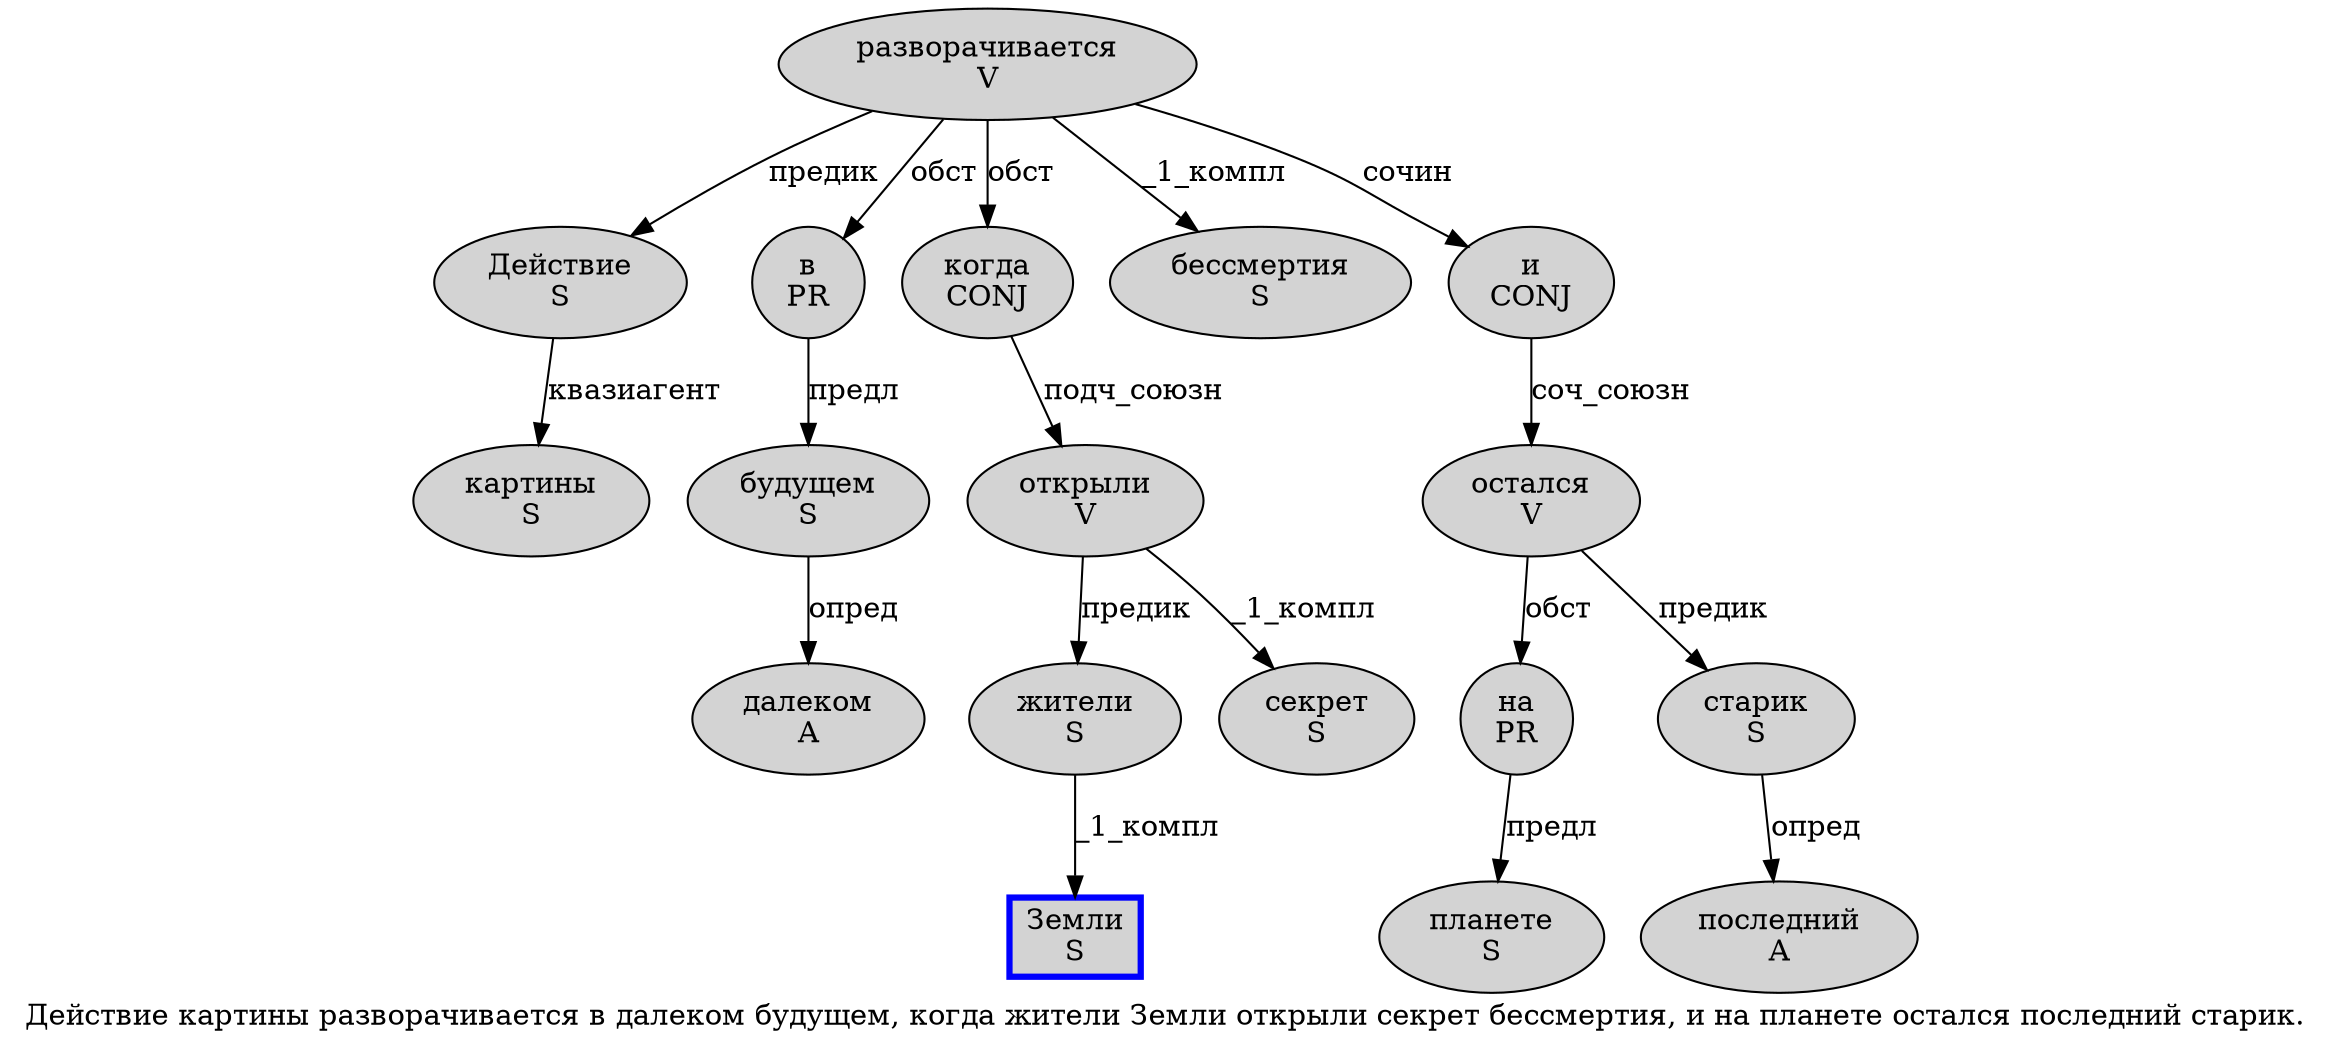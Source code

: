 digraph SENTENCE_777 {
	graph [label="Действие картины разворачивается в далеком будущем, когда жители Земли открыли секрет бессмертия, и на планете остался последний старик."]
	node [style=filled]
		0 [label="Действие
S" color="" fillcolor=lightgray penwidth=1 shape=ellipse]
		1 [label="картины
S" color="" fillcolor=lightgray penwidth=1 shape=ellipse]
		2 [label="разворачивается
V" color="" fillcolor=lightgray penwidth=1 shape=ellipse]
		3 [label="в
PR" color="" fillcolor=lightgray penwidth=1 shape=ellipse]
		4 [label="далеком
A" color="" fillcolor=lightgray penwidth=1 shape=ellipse]
		5 [label="будущем
S" color="" fillcolor=lightgray penwidth=1 shape=ellipse]
		7 [label="когда
CONJ" color="" fillcolor=lightgray penwidth=1 shape=ellipse]
		8 [label="жители
S" color="" fillcolor=lightgray penwidth=1 shape=ellipse]
		9 [label="Земли
S" color=blue fillcolor=lightgray penwidth=3 shape=box]
		10 [label="открыли
V" color="" fillcolor=lightgray penwidth=1 shape=ellipse]
		11 [label="секрет
S" color="" fillcolor=lightgray penwidth=1 shape=ellipse]
		12 [label="бессмертия
S" color="" fillcolor=lightgray penwidth=1 shape=ellipse]
		14 [label="и
CONJ" color="" fillcolor=lightgray penwidth=1 shape=ellipse]
		15 [label="на
PR" color="" fillcolor=lightgray penwidth=1 shape=ellipse]
		16 [label="планете
S" color="" fillcolor=lightgray penwidth=1 shape=ellipse]
		17 [label="остался
V" color="" fillcolor=lightgray penwidth=1 shape=ellipse]
		18 [label="последний
A" color="" fillcolor=lightgray penwidth=1 shape=ellipse]
		19 [label="старик
S" color="" fillcolor=lightgray penwidth=1 shape=ellipse]
			5 -> 4 [label="опред"]
			7 -> 10 [label="подч_союзн"]
			0 -> 1 [label="квазиагент"]
			2 -> 0 [label="предик"]
			2 -> 3 [label="обст"]
			2 -> 7 [label="обст"]
			2 -> 12 [label="_1_компл"]
			2 -> 14 [label="сочин"]
			19 -> 18 [label="опред"]
			3 -> 5 [label="предл"]
			8 -> 9 [label="_1_компл"]
			17 -> 15 [label="обст"]
			17 -> 19 [label="предик"]
			10 -> 8 [label="предик"]
			10 -> 11 [label="_1_компл"]
			14 -> 17 [label="соч_союзн"]
			15 -> 16 [label="предл"]
}